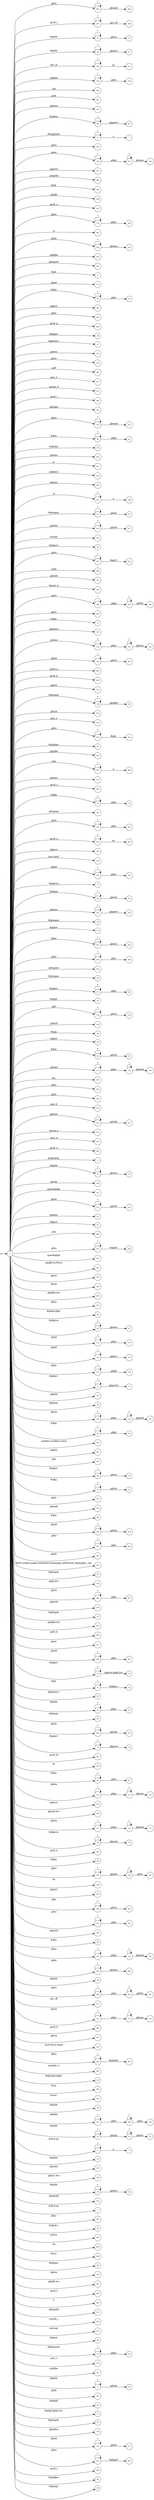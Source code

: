 digraph NFA {
  rankdir=LR;
  node [shape=circle, fontsize=10];
  __start [shape=point, label=""];
  __start -> 1;
  243 [label="243"];
  236 [label="236"];
  237 [label="237"];
  287 [label="287"];
  13 [label="13"];
  26 [label="26"];
  109 [label="109"];
  138 [label="138"];
  293 [label="293"];
  267 [label="267"];
  280 [label="280"];
  151 [label="151"];
  64 [label="64"];
  6 [label="6"];
  7 [label="7"];
  108 [label="108"];
  224 [label="224"];
  124 [label="124"];
  126 [label="126"];
  197 [label="197"];
  248 [label="248"];
  119 [label="119"];
  299 [label="299"];
  306 [label="306"];
  199 [label="199"];
  127 [label="127"];
  278 [label="278"];
  179 [label="179"];
  113 [label="113"];
  288 [label="288"];
  25 [label="25"];
  292 [label="292"];
  142 [label="142"];
  202 [label="202"];
  70 [label="70"];
  212 [label="212"];
  165 [label="165"];
  8 [label="8"];
  240 [label="240"];
  172 [label="172"];
  92 [label="92"];
  198 [label="198"];
  222 [label="222"];
  284 [label="284"];
  38 [label="38"];
  41 [label="41"];
  261 [label="261"];
  167 [label="167"];
  255 [label="255"];
  266 [label="266"];
  272 [label="272"];
  275 [label="275"];
  286 [label="286"];
  162 [label="162"];
  298 [label="298"];
  128 [label="128"];
  140 [label="140"];
  32 [label="32"];
  90 [label="90"];
  40 [label="40"];
  91 [label="91"];
  254 [label="254"];
  313 [label="313"];
  104 [label="104"];
  190 [label="190"];
  107 [label="107"];
  51 [label="51"];
  192 [label="192"];
  216 [label="216"];
  318 [label="318"];
  65 [label="65"];
  207 [label="207"];
  82 [label="82"];
  220 [label="220"];
  231 [label="231"];
  178 [label="178"];
  215 [label="215"];
  250 [label="250"];
  294 [label="294"];
  157 [label="157"];
  100 [label="100"];
  238 [label="238"];
  256 [label="256"];
  14 [label="14"];
  118 [label="118"];
  11 [label="11"];
  121 [label="121"];
  193 [label="193"];
  246 [label="246"];
  120 [label="120"];
  183 [label="183"];
  265 [label="265"];
  285 [label="285"];
  239 [label="239"];
  20 [label="20"];
  154 [label="154"];
  48 [label="48"];
  223 [label="223"];
  276 [label="276"];
  233 [label="233"];
  85 [label="85"];
  49 [label="49"];
  134 [label="134"];
  204 [label="204"];
  297 [label="297"];
  213 [label="213"];
  122 [label="122"];
  186 [label="186"];
  281 [label="281"];
  31 [label="31"];
  163 [label="163"];
  184 [label="184"];
  219 [label="219"];
  76 [label="76"];
  279 [label="279"];
  24 [label="24"];
  217 [label="217"];
  79 [label="79"];
  125 [label="125"];
  196 [label="196"];
  97 [label="97"];
  312 [label="312"];
  185 [label="185"];
  77 [label="77"];
  62 [label="62"];
  191 [label="191"];
  58 [label="58"];
  12 [label="12"];
  181 [label="181"];
  263 [label="263"];
  133 [label="133"];
  141 [label="141"];
  164 [label="164"];
  50 [label="50"];
  67 [label="67"];
  35 [label="35"];
  135 [label="135"];
  148 [label="148"];
  99 [label="99"];
  45 [label="45"];
  94 [label="94"];
  117 [label="117"];
  307 [label="307"];
  252 [label="252"];
  262 [label="262"];
  273 [label="273"];
  214 [label="214"];
  271 [label="271"];
  180 [label="180"];
  270 [label="270"];
  282 [label="282"];
  2 [label="2"];
  15 [label="15"];
  146 [label="146"];
  315 [label="315"];
  211 [label="211"];
  42 [label="42"];
  87 [label="87"];
  296 [label="296"];
  227 [label="227"];
  314 [label="314"];
  201 [label="201"];
  152 [label="152"];
  34 [label="34"];
  174 [label="174"];
  166 [label="166"];
  205 [label="205"];
  257 [label="257"];
  36 [label="36"];
  139 [label="139"];
  80 [label="80"];
  173 [label="173"];
  175 [label="175"];
  177 [label="177"];
  71 [label="71"];
  264 [label="264"];
  137 [label="137"];
  143 [label="143"];
  46 [label="46"];
  63 [label="63"];
  129 [label="129"];
  232 [label="232"];
  29 [label="29"];
  74 [label="74"];
  103 [label="103"];
  110 [label="110"];
  221 [label="221"];
  218 [label="218"];
  69 [label="69"];
  33 [label="33"];
  147 [label="147"];
  115 [label="115"];
  150 [label="150"];
  86 [label="86"];
  258 [label="258"];
  5 [label="5"];
  247 [label="247"];
  208 [label="208"];
  101 [label="101"];
  47 [label="47"];
  145 [label="145"];
  228 [label="228"];
  112 [label="112"];
  206 [label="206"];
  27 [label="27"];
  194 [label="194"];
  57 [label="57"];
  203 [label="203"];
  269 [label="269"];
  311 [label="311"];
  260 [label="260"];
  75 [label="75"];
  9 [label="9"];
  98 [label="98"];
  95 [label="95"];
  18 [label="18"];
  21 [label="21"];
  60 [label="60"];
  131 [label="131"];
  209 [label="209"];
  251 [label="251"];
  73 [label="73"];
  169 [label="169"];
  291 [label="291"];
  316 [label="316"];
  96 [label="96"];
  114 [label="114"];
  153 [label="153"];
  158 [label="158"];
  111 [label="111"];
  78 [label="78"];
  268 [label="268"];
  28 [label="28"];
  235 [label="235"];
  106 [label="106"];
  10 [label="10"];
  155 [label="155"];
  168 [label="168"];
  230 [label="230"];
  241 [label="241"];
  195 [label="195"];
  89 [label="89"];
  123 [label="123"];
  245 [label="245"];
  39 [label="39"];
  171 [label="171"];
  249 [label="249"];
  277 [label="277"];
  132 [label="132"];
  289 [label="289"];
  253 [label="253"];
  102 [label="102"];
  229 [label="229"];
  302 [label="302"];
  59 [label="59"];
  116 [label="116"];
  309 [label="309"];
  310 [label="310"];
  44 [label="44"];
  187 [label="187"];
  93 [label="93"];
  234 [label="234"];
  23 [label="23"];
  68 [label="68"];
  4 [label="4"];
  61 [label="61"];
  105 [label="105"];
  156 [label="156"];
  19 [label="19"];
  160 [label="160"];
  259 [label="259"];
  226 [label="226"];
  3 [label="3"];
  30 [label="30"];
  305 [label="305"];
  43 [label="43"];
  304 [label="304"];
  1 [label="1"];
  182 [label="182"];
  295 [label="295"];
  308 [label="308"];
  66 [label="66"];
  149 [label="149"];
  200 [label="200"];
  283 [label="283"];
  81 [label="81"];
  300 [label="300"];
  22 [label="22"];
  72 [label="72"];
  16 [label="16"];
  189 [label="189"];
  161 [label="161"];
  244 [label="244"];
  210 [label="210"];
  303 [label="303"];
  130 [label="130"];
  176 [label="176"];
  317 [label="317"];
  88 [label="88"];
  53 [label="53"];
  188 [label="188"];
  274 [label="274"];
  301 [label="301"];
  17 [label="17"];
  144 [label="144"];
  54 [label="54"];
  83 [label="83"];
  37 [label="37"];
  55 [label="55"];
  159 [label="159"];
  52 [label="52"];
  136 [label="136"];
  170 [label="170"];
  225 [label="225"];
  242 [label="242"];
  290 [label="290"];
  84 [label="84"];
  56 [label="56"];
  { node [shape=doublecircle]; 2 3 5 7 8 10 11 12 14 16 18 20 22 25 27 28 30 32 34 35 36 37 38 39 40 41 42 43 44 45 46 47 49 50 52 54 55 56 57 58 59 60 61 63 65 66 68 70 72 74 76 77 79 81 82 83 84 85 86 87 88 89 91 93 95 97 98 99 100 101 102 103 104 105 106 108 110 113 116 119 122 125 128 131 134 136 137 139 141 143 144 145 146 147 148 149 150 151 152 153 154 155 156 157 158 159 160 161 162 163 164 165 166 167 169 171 172 174 176 178 180 182 184 186 189 190 192 193 194 195 196 197 198 199 200 201 202 203 204 205 207 208 210 212 213 215 217 218 220 221 222 223 224 226 228 230 232 234 237 240 242 244 246 248 251 252 253 254 255 256 257 259 261 262 264 265 266 267 268 269 270 271 272 273 274 275 276 277 278 280 281 282 283 284 285 286 288 289 290 291 292 293 294 295 296 298 299 300 301 302 303 304 305 306 307 308 309 310 311 312 313 314 315 316 317 318 }
  1 -> 2 [label="#GBMPAL"];
  1 -> 3 [label="#SIvCob"];
  1 -> 4 [label="#SIvCob"];
  4 -> 4 [label="*"];
  4 -> 5 [label="a"];
  1 -> 6 [label="#WqQANb"];
  6 -> 6 [label="*"];
  6 -> 7 [label="a"];
  1 -> 8 [label="#gb"];
  1 -> 9 [label="#gb"];
  9 -> 9 [label="*"];
  9 -> 10 [label="#gbprc"];
  1 -> 11 [label="#gbb"];
  1 -> 12 [label="#gbbw"];
  1 -> 13 [label="#gbd4"];
  13 -> 13 [label="*"];
  13 -> 14 [label=".gbmc"];
  1 -> 15 [label="#gbd4"];
  15 -> 15 [label="*"];
  15 -> 16 [label=".gbmcc"];
  1 -> 17 [label="#gbd4"];
  17 -> 17 [label="*"];
  17 -> 18 [label=".gbmh"];
  1 -> 19 [label="#gbd4"];
  19 -> 19 [label="*"];
  19 -> 20 [label=".gbmtc"];
  1 -> 21 [label="#gbd4"];
  21 -> 21 [label="*"];
  21 -> 22 [label=".gbpc"];
  1 -> 23 [label="#gbd4"];
  23 -> 23 [label="*"];
  23 -> 24 [label=".gbpgs"];
  24 -> 24 [label="*"];
  24 -> 25 [label=".gbmtc"];
  1 -> 26 [label="#gbd4"];
  26 -> 26 [label="*"];
  26 -> 27 [label=".gbsbic"];
  1 -> 28 [label="#gbg"];
  1 -> 29 [label="#gbg"];
  29 -> 29 [label="*"];
  29 -> 30 [label=".gbgt"];
  1 -> 31 [label="#gbg"];
  31 -> 31 [label="*"];
  31 -> 32 [label=".gbm"];
  1 -> 33 [label="#gbg"];
  33 -> 33 [label="*"];
  33 -> 34 [label=".gbtcb"];
  1 -> 35 [label="#gbg5"];
  1 -> 36 [label="#gbg6.gbgt"];
  1 -> 37 [label="#gbg6.gbgt-hvr"];
  1 -> 38 [label="#gbgs5"];
  1 -> 39 [label="#gbi4i"];
  1 -> 40 [label="#gbi4id"];
  1 -> 41 [label="#gbi4m1"];
  1 -> 42 [label="#gbi4s"];
  1 -> 43 [label="#gbi4s1"];
  1 -> 44 [label="#gbi4t"];
  1 -> 45 [label="#gbi5"];
  1 -> 46 [label="#gbmm"];
  1 -> 47 [label="#gbmpal"];
  1 -> 48 [label="#gbmpal"];
  48 -> 48 [label="*"];
  48 -> 49 [label=".gbqfbb"];
  1 -> 50 [label="#gbmpas"];
  1 -> 51 [label="#gbmpas"];
  51 -> 51 [label="*"];
  51 -> 52 [label=".gbmt"];
  1 -> 53 [label="#gbmpasb"];
  53 -> 53 [label="*"];
  53 -> 54 [label=".gbps"];
  1 -> 55 [label="#gbmpdv"];
  1 -> 56 [label="#gbmpi"];
  1 -> 57 [label="#gbmpid"];
  1 -> 58 [label="#gbmpiw"];
  1 -> 59 [label="#gbmplp.gbps"];
  1 -> 60 [label="#gbmps"];
  1 -> 61 [label="#gbpm"];
  1 -> 62 [label="#gbpm"];
  62 -> 62 [label="*"];
  62 -> 63 [label=".gbml1"];
  1 -> 64 [label="#gbpm"];
  64 -> 64 [label="*"];
  64 -> 65 [label=".gbpmtc"];
  1 -> 66 [label="#gbpms"];
  1 -> 67 [label="#gbprc"];
  67 -> 67 [label="*"];
  67 -> 68 [label=".gbm"];
  1 -> 69 [label="#gbprc"];
  69 -> 69 [label="*"];
  69 -> 70 [label=".gbmc"];
  1 -> 71 [label="#gbprc"];
  71 -> 71 [label="*"];
  71 -> 72 [label=".gbprcbc"];
  1 -> 73 [label="#gbprc"];
  73 -> 73 [label="*"];
  73 -> 74 [label=".gbprcx"];
  1 -> 75 [label="#gbprc"];
  75 -> 75 [label="*"];
  75 -> 76 [label=".gbprcx.gbgt-hvr"];
  1 -> 77 [label="#gbprca"];
  1 -> 78 [label="#gbprca"];
  78 -> 78 [label="*"];
  78 -> 79 [label=".gbmab"];
  1 -> 80 [label="#gbprca"];
  80 -> 80 [label="*"];
  80 -> 81 [label=".gbmac"];
  1 -> 82 [label="#gbprcs"];
  1 -> 83 [label="#gbqfb"];
  1 -> 84 [label="#gbqfbw"];
  1 -> 85 [label="#gbqfqw"];
  1 -> 86 [label="#gbs"];
  1 -> 87 [label="#gbx3"];
  1 -> 88 [label="#gbx4"];
  1 -> 89 [label="#gbz"];
  1 -> 90 [label="#gbz"];
  90 -> 90 [label="*"];
  90 -> 91 [label=".gbgt"];
  1 -> 92 [label="#gbz"];
  92 -> 92 [label="*"];
  92 -> 93 [label=".gbm"];
  1 -> 94 [label="#gbz"];
  94 -> 94 [label="*"];
  94 -> 95 [label=".gbtcb"];
  1 -> 96 [label="#gbz"];
  96 -> 96 [label="*"];
  96 -> 97 [label=".gbzt"];
  1 -> 98 [label="#gbztms1"];
  1 -> 99 [label="#gog"];
  1 -> 100 [label="#gssb_b"];
  1 -> 101 [label="#gws-output-pages-elements-homepage_additional_languages__als"];
  1 -> 102 [label="-moz-focus-inner"];
  1 -> 103 [label="-webkit-scrollbar-track"];
  1 -> 104 [label=".GBMCC"];
  1 -> 105 [label=".H6sW5"];
  1 -> 106 [label=".ds"];
  1 -> 107 [label=".fl"];
  107 -> 107 [label="*"];
  107 -> 108 [label="a"];
  1 -> 109 [label=".gac_m"];
  109 -> 109 [label="*"];
  109 -> 110 [label="td"];
  1 -> 111 [label=".gbem"];
  111 -> 111 [label="*"];
  111 -> 112 [label=".gbgs"];
  112 -> 112 [label="*"];
  112 -> 113 [label=".gbmab"];
  1 -> 114 [label=".gbem"];
  114 -> 114 [label="*"];
  114 -> 115 [label=".gbgs"];
  115 -> 115 [label="*"];
  115 -> 116 [label=".gbmac"];
  1 -> 117 [label=".gbemi"];
  117 -> 117 [label="*"];
  117 -> 118 [label=".gbgs"];
  118 -> 118 [label="*"];
  118 -> 119 [label=".gbmab"];
  1 -> 120 [label=".gbemi"];
  120 -> 120 [label="*"];
  120 -> 121 [label=".gbgs"];
  121 -> 121 [label="*"];
  121 -> 122 [label=".gbmac"];
  1 -> 123 [label=".gbes"];
  123 -> 123 [label="*"];
  123 -> 124 [label=".gbgs"];
  124 -> 124 [label="*"];
  124 -> 125 [label=".gbmab"];
  1 -> 126 [label=".gbes"];
  126 -> 126 [label="*"];
  126 -> 127 [label=".gbgs"];
  127 -> 127 [label="*"];
  127 -> 128 [label=".gbmac"];
  1 -> 129 [label=".gbesi"];
  129 -> 129 [label="*"];
  129 -> 130 [label=".gbgs"];
  130 -> 130 [label="*"];
  130 -> 131 [label=".gbmab"];
  1 -> 132 [label=".gbesi"];
  132 -> 132 [label="*"];
  132 -> 133 [label=".gbgs"];
  133 -> 133 [label="*"];
  133 -> 134 [label=".gbmac"];
  1 -> 135 [label=".gbf"];
  135 -> 135 [label="*"];
  135 -> 136 [label=".gbmt"];
  1 -> 137 [label=".gbg4a"];
  1 -> 138 [label=".gbg4a"];
  138 -> 138 [label="*"];
  138 -> 139 [label=".gbts"];
  1 -> 140 [label=".gbgs"];
  140 -> 140 [label="*"];
  140 -> 141 [label=".gbmab"];
  1 -> 142 [label=".gbgs"];
  142 -> 142 [label="*"];
  142 -> 143 [label=".gbmac"];
  1 -> 144 [label=".gbgt"];
  1 -> 145 [label=".gbgt-hvr"];
  1 -> 146 [label=".gbi4p"];
  1 -> 147 [label=".gbm"];
  1 -> 148 [label=".gbm0l"];
  1 -> 149 [label=".gbma"];
  1 -> 150 [label=".gbmab"];
  1 -> 151 [label=".gbmac"];
  1 -> 152 [label=".gbmc"];
  1 -> 153 [label=".gbmcc"];
  1 -> 154 [label=".gbmh"];
  1 -> 155 [label=".gbml1"];
  1 -> 156 [label=".gbml1-hvr"];
  1 -> 157 [label=".gbmlb"];
  1 -> 158 [label=".gbmlb-hvr"];
  1 -> 159 [label=".gbmlbw"];
  1 -> 160 [label=".gbmpala"];
  1 -> 161 [label=".gbmpalb"];
  1 -> 162 [label=".gbmpia"];
  1 -> 163 [label=".gbmpiaa"];
  1 -> 164 [label=".gbmpiaw"];
  1 -> 165 [label=".gbmpnw"];
  1 -> 166 [label=".gbmt"];
  1 -> 167 [label=".gbmtc"];
  1 -> 168 [label=".gbn"];
  168 -> 168 [label="*"];
  168 -> 169 [label=".gbmt"];
  1 -> 170 [label=".gbnd"];
  170 -> 170 [label="*"];
  170 -> 171 [label=".gbmt"];
  1 -> 172 [label=".gbp0"];
  1 -> 173 [label=".gbp0"];
  173 -> 173 [label="*"];
  173 -> 174 [label=".gbps"];
  1 -> 175 [label=".gbp0"];
  175 -> 175 [label="*"];
  175 -> 176 [label=".gbps2"];
  1 -> 177 [label=".gbpc"];
  177 -> 177 [label="*"];
  177 -> 178 [label=".gbpd"];
  1 -> 179 [label=".gbpc"];
  179 -> 179 [label="*"];
  179 -> 180 [label=".gbps"];
  1 -> 181 [label=".gbpc"];
  181 -> 181 [label="*"];
  181 -> 182 [label=".gbps2"];
  1 -> 183 [label=".gbpd"];
  183 -> 183 [label="*"];
  183 -> 184 [label=".gbmt"];
  1 -> 185 [label=".gbpd"];
  185 -> 185 [label="*"];
  185 -> 186 [label=".gbps"];
  1 -> 187 [label=".gbpdjs"];
  187 -> 187 [label="*"];
  187 -> 188 [label=".gbto"];
  188 -> 188 [label="*"];
  188 -> 189 [label=".gbm"];
  1 -> 190 [label=".gbpmc"];
  1 -> 191 [label=".gbpmc"];
  191 -> 191 [label="*"];
  191 -> 192 [label=".gbpmtc"];
  1 -> 193 [label=".gbpms2"];
  1 -> 194 [label=".gbprcb"];
  1 -> 195 [label=".gbprcd"];
  1 -> 196 [label=".gbprci"];
  1 -> 197 [label=".gbprct"];
  1 -> 198 [label=".gbps2"];
  1 -> 199 [label=".gbqfb"];
  1 -> 200 [label=".gbqfb-hvr"];
  1 -> 201 [label=".gbqfb-no-focus"];
  1 -> 202 [label=".gbqfba"];
  1 -> 203 [label=".gbqfba-hvr"];
  1 -> 204 [label=".gbqfbb"];
  1 -> 205 [label=".gbqfbb-hvr"];
  1 -> 206 [label=".gbrtl"];
  206 -> 206 [label="*"];
  206 -> 207 [label=".gbm"];
  1 -> 208 [label=".gbsb"];
  1 -> 209 [label=".gbsb"];
  209 -> 209 [label="*"];
  209 -> 210 [label=".gbsbb"];
  1 -> 211 [label=".gbsb"];
  211 -> 211 [label="*"];
  211 -> 212 [label=".gbsbt"];
  1 -> 213 [label=".gbsbic"];
  1 -> 214 [label=".gbsbis"];
  214 -> 214 [label="*"];
  214 -> 215 [label=".gbsbb"];
  1 -> 216 [label=".gbsbis"];
  216 -> 216 [label="*"];
  216 -> 217 [label=".gbsbt"];
  1 -> 218 [label=".gbt"];
  1 -> 219 [label=".gbtb"];
  219 -> 219 [label="*"];
  219 -> 220 [label=".gbts"];
  1 -> 221 [label=".gbtb2"];
  1 -> 222 [label=".gbtc"];
  1 -> 223 [label=".gbtcb"];
  1 -> 224 [label=".gbto"];
  1 -> 225 [label=".gbto"];
  225 -> 225 [label="*"];
  225 -> 226 [label="#gbgs5"];
  1 -> 227 [label=".gbto"];
  227 -> 227 [label="*"];
  227 -> 228 [label="#gbi4i"];
  1 -> 229 [label=".gbto"];
  229 -> 229 [label="*"];
  229 -> 230 [label="#gbi4id"];
  1 -> 231 [label=".gbto"];
  231 -> 231 [label="*"];
  231 -> 232 [label="#gbi5"];
  1 -> 233 [label=".gbto"];
  233 -> 233 [label="*"];
  233 -> 234 [label="#gbs"];
  1 -> 235 [label=".gbto"];
  235 -> 235 [label="*"];
  235 -> 236 [label=".gbg4a"];
  236 -> 236 [label="*"];
  236 -> 237 [label=".gbts"];
  1 -> 238 [label=".gbto"];
  238 -> 238 [label="*"];
  238 -> 239 [label=".gbgt"];
  239 -> 239 [label="*"];
  239 -> 240 [label=".gbtb2"];
  1 -> 241 [label=".gbto"];
  241 -> 241 [label="*"];
  241 -> 242 [label=".gbm"];
  1 -> 243 [label=".gbto"];
  243 -> 243 [label="*"];
  243 -> 244 [label=".gbmab"];
  1 -> 245 [label=".gbto"];
  245 -> 245 [label="*"];
  245 -> 246 [label=".gbmac"];
  1 -> 247 [label=".gbto"];
  247 -> 247 [label="*"];
  247 -> 248 [label=".gbts"];
  1 -> 249 [label=".gbto"];
  249 -> 249 [label="*"];
  249 -> 250 [label=".gbzt"];
  250 -> 250 [label="*"];
  250 -> 251 [label=".gbtb2"];
  1 -> 252 [label=".gbts"];
  1 -> 253 [label=".gbtsa"];
  1 -> 254 [label=".gbxms"];
  1 -> 255 [label=".gbxo"];
  1 -> 256 [label=".gbxv"];
  1 -> 257 [label=".gbxx"];
  1 -> 258 [label=".gbz0l"];
  258 -> 258 [label="*"];
  258 -> 259 [label=".gbtb2"];
  1 -> 260 [label=".gbz0l"];
  260 -> 260 [label="*"];
  260 -> 261 [label=".gbts"];
  1 -> 262 [label=".gbzt"];
  1 -> 263 [label=".gbzt"];
  263 -> 263 [label="*"];
  263 -> 264 [label=".gbts"];
  1 -> 265 [label=".gsdd_a"];
  1 -> 266 [label=".gsfi"];
  1 -> 267 [label=".gsfs"];
  1 -> 268 [label=".gsib_a"];
  1 -> 269 [label=".gsib_b"];
  1 -> 270 [label=".gsls_a"];
  1 -> 271 [label=".gsmq_a"];
  1 -> 272 [label=".gsn_a"];
  1 -> 273 [label=".gsn_b"];
  1 -> 274 [label=".gsn_c"];
  1 -> 275 [label=".gspqs_b"];
  1 -> 276 [label=".gsq_a"];
  1 -> 277 [label=".gss_ifl"];
  1 -> 278 [label=".gssb_a"];
  1 -> 279 [label=".gssb_a"];
  279 -> 279 [label="*"];
  279 -> 280 [label="td"];
  1 -> 281 [label=".gssb_c"];
  1 -> 282 [label=".gssb_e"];
  1 -> 283 [label=".gssb_f"];
  1 -> 284 [label=".gssb_g"];
  1 -> 285 [label=".gssb_h"];
  1 -> 286 [label=".gssb_i"];
  1 -> 287 [label=".gssb_i"];
  287 -> 287 [label="*"];
  287 -> 288 [label=".gss_ifl"];
  1 -> 289 [label=".gssb_k"];
  1 -> 290 [label=".gssb_l"];
  1 -> 291 [label=".gssb_m"];
  1 -> 292 [label=".h"];
  1 -> 293 [label=".lsb"];
  1 -> 294 [label=".lsbb"];
  1 -> 295 [label=".lst"];
  1 -> 296 [label=".sblc"];
  1 -> 297 [label=".sblc"];
  297 -> 297 [label="*"];
  297 -> 298 [label="a"];
  1 -> 299 [label=".z4hgWe"];
  1 -> 300 [label="a"];
  1 -> 301 [label="a.gbiba"];
  1 -> 302 [label="a.gspqs_a"];
  1 -> 303 [label="a.gssb_j"];
  1 -> 304 [label="active"];
  1 -> 305 [label="after"];
  1 -> 306 [label="body"];
  1 -> 307 [label="em"];
  1 -> 308 [label="focus"];
  1 -> 309 [label="form"];
  1 -> 310 [label="hover"];
  1 -> 311 [label="input"];
  1 -> 312 [label="last-child"];
  1 -> 313 [label="p"];
  1 -> 314 [label="span#gbg4"];
  1 -> 315 [label="span#gbg6"];
  1 -> 316 [label="td"];
  1 -> 317 [label="vertical"];
  1 -> 318 [label="visited"];
}

